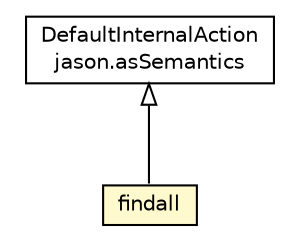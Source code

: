 #!/usr/local/bin/dot
#
# Class diagram 
# Generated by UMLGraph version R5_6_6-1-g9240c4 (http://www.umlgraph.org/)
#

digraph G {
	edge [fontname="Helvetica",fontsize=10,labelfontname="Helvetica",labelfontsize=10];
	node [fontname="Helvetica",fontsize=10,shape=plaintext];
	nodesep=0.25;
	ranksep=0.5;
	// jason.asSemantics.DefaultInternalAction
	c57486 [label=<<table title="jason.asSemantics.DefaultInternalAction" border="0" cellborder="1" cellspacing="0" cellpadding="2" port="p" href="../asSemantics/DefaultInternalAction.html">
		<tr><td><table border="0" cellspacing="0" cellpadding="1">
<tr><td align="center" balign="center"> DefaultInternalAction </td></tr>
<tr><td align="center" balign="center"> jason.asSemantics </td></tr>
		</table></td></tr>
		</table>>, URL="../asSemantics/DefaultInternalAction.html", fontname="Helvetica", fontcolor="black", fontsize=10.0];
	// jason.stdlib.findall
	c57682 [label=<<table title="jason.stdlib.findall" border="0" cellborder="1" cellspacing="0" cellpadding="2" port="p" bgcolor="lemonChiffon" href="./findall.html">
		<tr><td><table border="0" cellspacing="0" cellpadding="1">
<tr><td align="center" balign="center"> findall </td></tr>
		</table></td></tr>
		</table>>, URL="./findall.html", fontname="Helvetica", fontcolor="black", fontsize=10.0];
	//jason.stdlib.findall extends jason.asSemantics.DefaultInternalAction
	c57486:p -> c57682:p [dir=back,arrowtail=empty];
}

